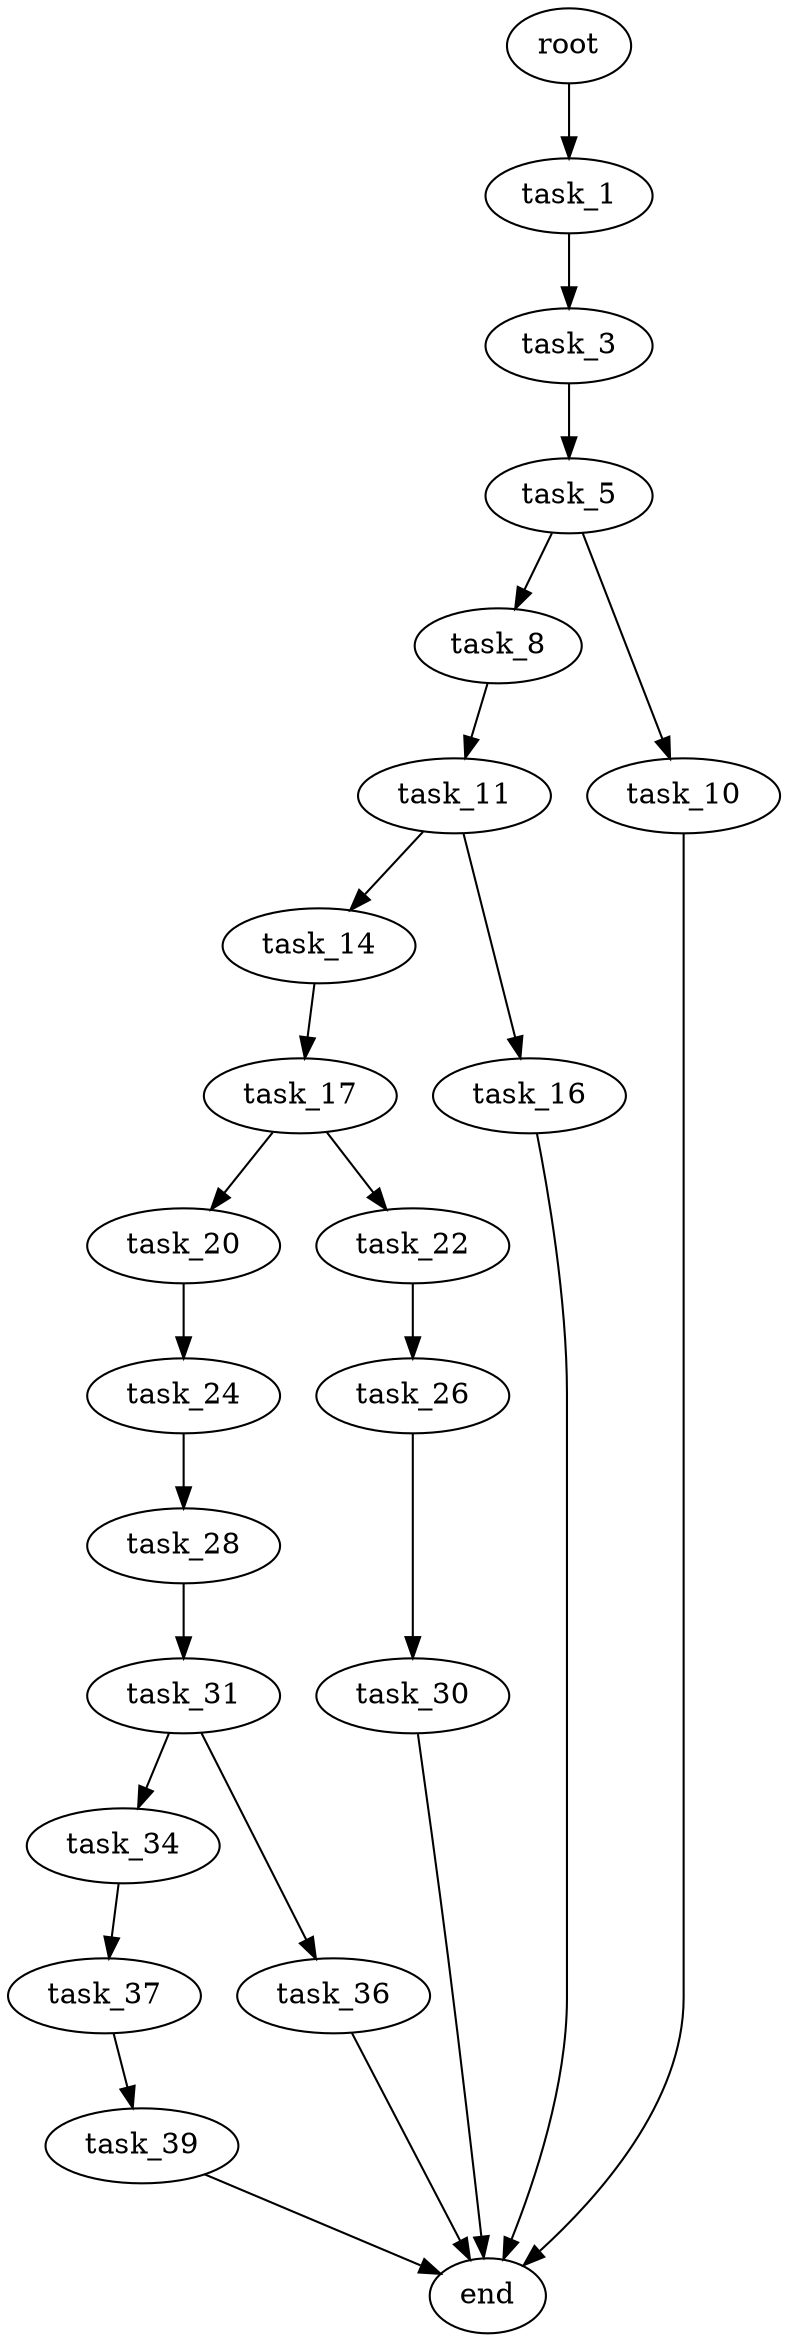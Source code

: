 digraph G {
  root [size="0.000000"];
  task_1 [size="231928233984.000000"];
  task_3 [size="583557207632.000000"];
  task_5 [size="231928233984.000000"];
  task_8 [size="231928233984.000000"];
  task_10 [size="231928233984.000000"];
  task_11 [size="624822792.000000"];
  end [size="0.000000"];
  task_14 [size="657569075040.000000"];
  task_16 [size="1317113452.000000"];
  task_17 [size="71321723364.000000"];
  task_20 [size="231928233984.000000"];
  task_22 [size="29884494216.000000"];
  task_24 [size="314846171756.000000"];
  task_26 [size="549755813888.000000"];
  task_28 [size="31612466819.000000"];
  task_30 [size="348025627965.000000"];
  task_31 [size="8347480473.000000"];
  task_34 [size="10329687234.000000"];
  task_36 [size="1073741824000.000000"];
  task_37 [size="15981547959.000000"];
  task_39 [size="782757789696.000000"];

  root -> task_1 [size="1.000000"];
  task_1 -> task_3 [size="301989888.000000"];
  task_3 -> task_5 [size="838860800.000000"];
  task_5 -> task_8 [size="301989888.000000"];
  task_5 -> task_10 [size="301989888.000000"];
  task_8 -> task_11 [size="301989888.000000"];
  task_10 -> end [size="1.000000"];
  task_11 -> task_14 [size="75497472.000000"];
  task_11 -> task_16 [size="75497472.000000"];
  task_14 -> task_17 [size="838860800.000000"];
  task_16 -> end [size="1.000000"];
  task_17 -> task_20 [size="134217728.000000"];
  task_17 -> task_22 [size="134217728.000000"];
  task_20 -> task_24 [size="301989888.000000"];
  task_22 -> task_26 [size="134217728.000000"];
  task_24 -> task_28 [size="838860800.000000"];
  task_26 -> task_30 [size="536870912.000000"];
  task_28 -> task_31 [size="838860800.000000"];
  task_30 -> end [size="1.000000"];
  task_31 -> task_34 [size="209715200.000000"];
  task_31 -> task_36 [size="209715200.000000"];
  task_34 -> task_37 [size="209715200.000000"];
  task_36 -> end [size="1.000000"];
  task_37 -> task_39 [size="679477248.000000"];
  task_39 -> end [size="1.000000"];
}
